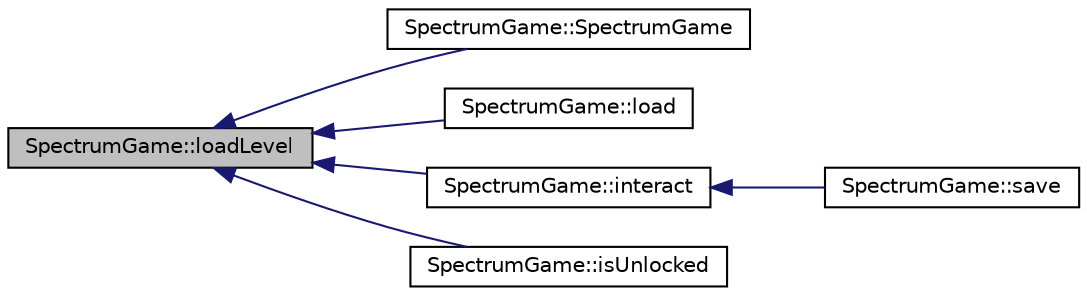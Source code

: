 digraph "SpectrumGame::loadLevel"
{
  edge [fontname="Helvetica",fontsize="10",labelfontname="Helvetica",labelfontsize="10"];
  node [fontname="Helvetica",fontsize="10",shape=record];
  rankdir="LR";
  Node27 [label="SpectrumGame::loadLevel",height=0.2,width=0.4,color="black", fillcolor="grey75", style="filled", fontcolor="black"];
  Node27 -> Node28 [dir="back",color="midnightblue",fontsize="10",style="solid",fontname="Helvetica"];
  Node28 [label="SpectrumGame::SpectrumGame",height=0.2,width=0.4,color="black", fillcolor="white", style="filled",URL="$class_spectrum_game.html#ac410e5206f57c99ee344d63946c66879",tooltip="SpectrumGame constructor. "];
  Node27 -> Node29 [dir="back",color="midnightblue",fontsize="10",style="solid",fontname="Helvetica"];
  Node29 [label="SpectrumGame::load",height=0.2,width=0.4,color="black", fillcolor="white", style="filled",URL="$class_spectrum_game.html#a46b514f657f13b2c4fa20402a4e44c72",tooltip="Loads a game from the save file. "];
  Node27 -> Node30 [dir="back",color="midnightblue",fontsize="10",style="solid",fontname="Helvetica"];
  Node30 [label="SpectrumGame::interact",height=0.2,width=0.4,color="black", fillcolor="white", style="filled",URL="$class_spectrum_game.html#a479951533ca641e0da457e1403212829",tooltip="Handles the interaction of a player and objects on the scene. "];
  Node30 -> Node31 [dir="back",color="midnightblue",fontsize="10",style="solid",fontname="Helvetica"];
  Node31 [label="SpectrumGame::save",height=0.2,width=0.4,color="black", fillcolor="white", style="filled",URL="$class_spectrum_game.html#a55bb099940b204796a5f406b3a69de79",tooltip="Save a game to a file. "];
  Node27 -> Node32 [dir="back",color="midnightblue",fontsize="10",style="solid",fontname="Helvetica"];
  Node32 [label="SpectrumGame::isUnlocked",height=0.2,width=0.4,color="black", fillcolor="white", style="filled",URL="$class_spectrum_game.html#a36ec9500dcbb54607fdd667c2ee796ed",tooltip="Check if the color is unlocked. "];
}
